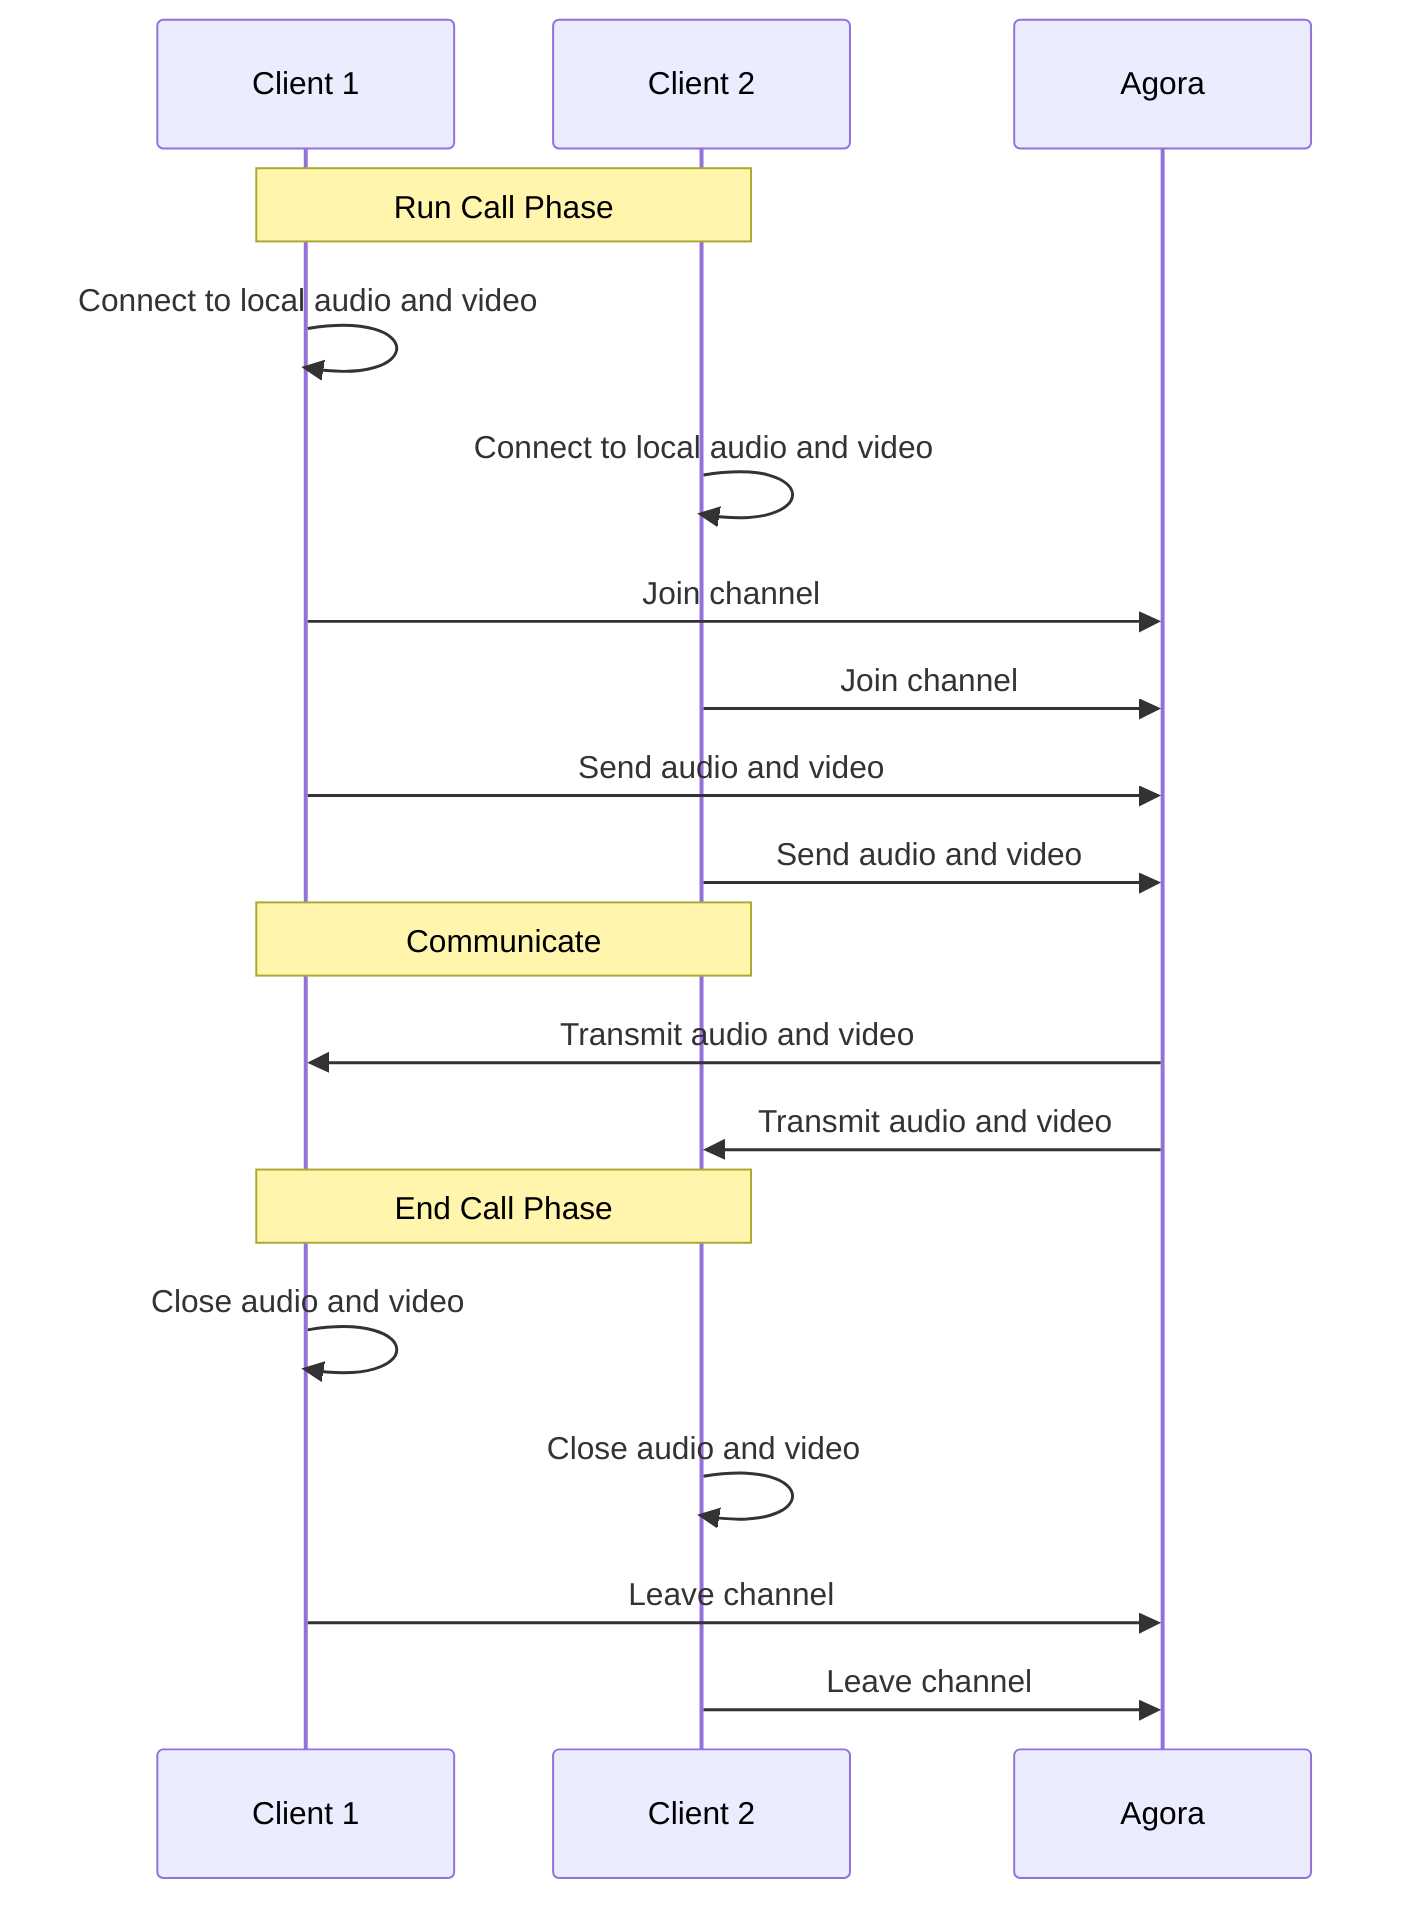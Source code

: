 sequenceDiagram
    participant Client1 as Client 1
    participant Client2 as Client 2
    participant Agora

    Note over Client1,Client2: Run Call Phase

    Client1->>Client1: Connect to local audio and video
    Client2->>Client2: Connect to local audio and video

    Client1->>Agora: Join channel
    Client2->>Agora: Join channel

    Client1->>Agora: Send audio and video
    Client2->>Agora: Send audio and video

    Note over Client1,Client2: Communicate

    Agora->>Client1: Transmit audio and video
    Agora->>Client2: Transmit audio and video

    Note over Client1,Client2: End Call Phase

    Client1->>Client1: Close audio and video
    Client2->>Client2: Close audio and video

    Client1->>Agora: Leave channel
    Client2->>Agora: Leave channel